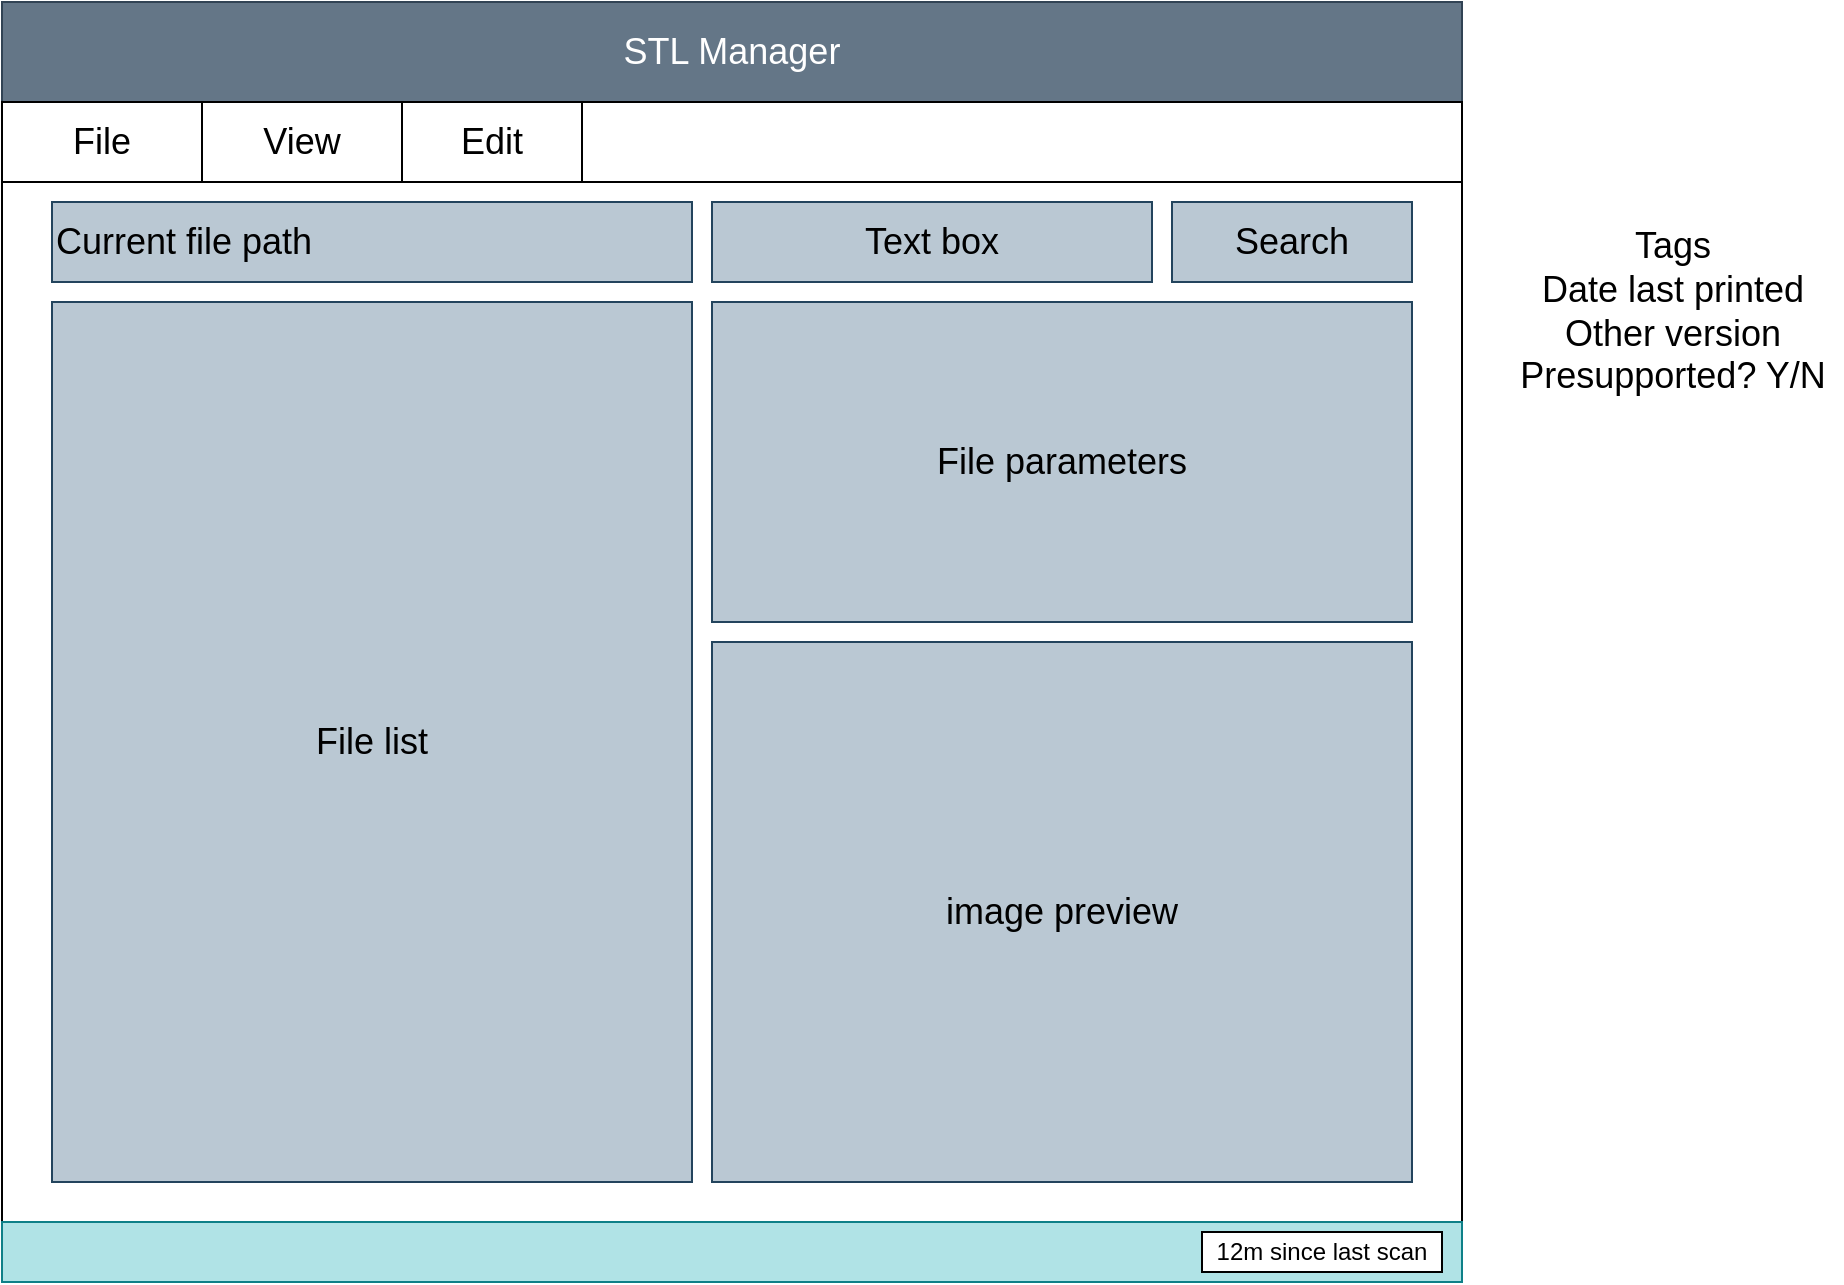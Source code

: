 <mxfile version="22.1.11" type="device">
  <diagram id="xn7x9uw3wcWnhvxqpjB6" name="Page-1">
    <mxGraphModel dx="1434" dy="838" grid="1" gridSize="10" guides="1" tooltips="1" connect="1" arrows="1" fold="1" page="1" pageScale="1" pageWidth="850" pageHeight="1100" math="0" shadow="0">
      <root>
        <mxCell id="0" />
        <mxCell id="1" parent="0" />
        <mxCell id="pqbkDoGcQxDP3CVNGBb_-1" value="" style="rounded=0;whiteSpace=wrap;html=1;" parent="1" vertex="1">
          <mxGeometry x="30" y="100" width="730" height="640" as="geometry" />
        </mxCell>
        <mxCell id="pqbkDoGcQxDP3CVNGBb_-2" value="&lt;font style=&quot;font-size: 18px;&quot;&gt;STL Manager&lt;/font&gt;" style="rounded=0;whiteSpace=wrap;html=1;fillColor=#647687;fontColor=#ffffff;strokeColor=#314354;" parent="1" vertex="1">
          <mxGeometry x="30" y="100" width="730" height="50" as="geometry" />
        </mxCell>
        <mxCell id="pqbkDoGcQxDP3CVNGBb_-3" value="File list" style="rounded=0;whiteSpace=wrap;html=1;fontSize=18;fillColor=#bac8d3;strokeColor=#23445d;" parent="1" vertex="1">
          <mxGeometry x="55" y="250" width="320" height="440" as="geometry" />
        </mxCell>
        <mxCell id="pqbkDoGcQxDP3CVNGBb_-4" value="Current file path" style="rounded=0;whiteSpace=wrap;html=1;fontSize=18;align=left;fillColor=#bac8d3;strokeColor=#23445d;" parent="1" vertex="1">
          <mxGeometry x="55" y="200" width="320" height="40" as="geometry" />
        </mxCell>
        <mxCell id="pqbkDoGcQxDP3CVNGBb_-5" value="File parameters" style="rounded=0;whiteSpace=wrap;html=1;fontSize=18;fillColor=#bac8d3;strokeColor=#23445d;" parent="1" vertex="1">
          <mxGeometry x="385" y="250" width="350" height="160" as="geometry" />
        </mxCell>
        <mxCell id="pqbkDoGcQxDP3CVNGBb_-6" value="image preview" style="rounded=0;whiteSpace=wrap;html=1;fontSize=18;fillColor=#bac8d3;strokeColor=#23445d;" parent="1" vertex="1">
          <mxGeometry x="385" y="420" width="350" height="270" as="geometry" />
        </mxCell>
        <mxCell id="pqbkDoGcQxDP3CVNGBb_-7" value="Text box" style="rounded=0;whiteSpace=wrap;html=1;fontSize=18;fillColor=#bac8d3;strokeColor=#23445d;" parent="1" vertex="1">
          <mxGeometry x="385" y="200" width="220" height="40" as="geometry" />
        </mxCell>
        <mxCell id="pqbkDoGcQxDP3CVNGBb_-8" value="Tags&lt;br&gt;Date last printed&lt;br&gt;Other version&lt;br&gt;Presupported? Y/N" style="text;html=1;align=center;verticalAlign=middle;resizable=0;points=[];autosize=1;strokeColor=none;fillColor=none;fontSize=18;" parent="1" vertex="1">
          <mxGeometry x="780" y="210" width="170" height="90" as="geometry" />
        </mxCell>
        <mxCell id="pqbkDoGcQxDP3CVNGBb_-9" value="Search" style="rounded=0;whiteSpace=wrap;html=1;fontSize=18;fillColor=#bac8d3;strokeColor=#23445d;" parent="1" vertex="1">
          <mxGeometry x="615" y="200" width="120" height="40" as="geometry" />
        </mxCell>
        <mxCell id="pqbkDoGcQxDP3CVNGBb_-10" value="" style="rounded=0;whiteSpace=wrap;html=1;fontSize=18;" parent="1" vertex="1">
          <mxGeometry x="30" y="150" width="730" height="40" as="geometry" />
        </mxCell>
        <mxCell id="pqbkDoGcQxDP3CVNGBb_-11" value="File" style="rounded=0;whiteSpace=wrap;html=1;fontSize=18;" parent="1" vertex="1">
          <mxGeometry x="30" y="150" width="100" height="40" as="geometry" />
        </mxCell>
        <mxCell id="pqbkDoGcQxDP3CVNGBb_-12" value="View" style="rounded=0;whiteSpace=wrap;html=1;fontSize=18;" parent="1" vertex="1">
          <mxGeometry x="130" y="150" width="100" height="40" as="geometry" />
        </mxCell>
        <mxCell id="pqbkDoGcQxDP3CVNGBb_-13" value="Edit" style="rounded=0;whiteSpace=wrap;html=1;fontSize=18;" parent="1" vertex="1">
          <mxGeometry x="230" y="150" width="90" height="40" as="geometry" />
        </mxCell>
        <mxCell id="4s0gwBIxpT2jCFuYGQjw-1" value="" style="rounded=0;whiteSpace=wrap;html=1;fillColor=#b0e3e6;strokeColor=#0e8088;" vertex="1" parent="1">
          <mxGeometry x="30" y="710" width="730" height="30" as="geometry" />
        </mxCell>
        <mxCell id="4s0gwBIxpT2jCFuYGQjw-2" value="12m since last scan" style="rounded=0;whiteSpace=wrap;html=1;" vertex="1" parent="1">
          <mxGeometry x="630" y="715" width="120" height="20" as="geometry" />
        </mxCell>
      </root>
    </mxGraphModel>
  </diagram>
</mxfile>
